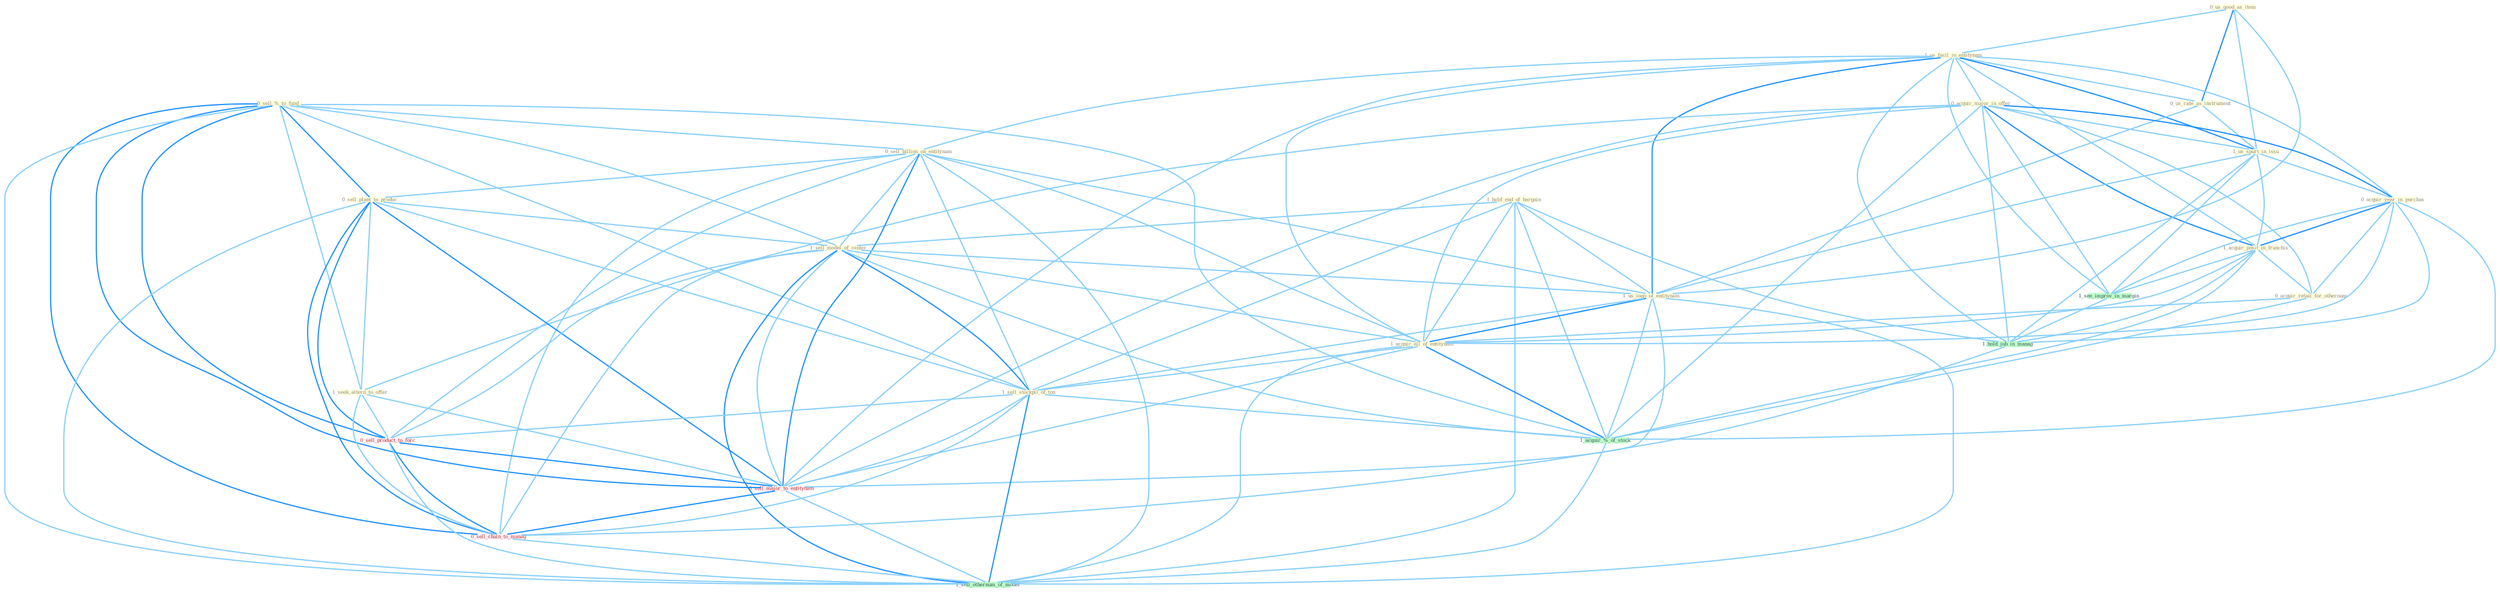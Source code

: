 Graph G{ 
    node
    [shape=polygon,style=filled,width=.5,height=.06,color="#BDFCC9",fixedsize=true,fontsize=4,
    fontcolor="#2f4f4f"];
    {node
    [color="#ffffe0", fontcolor="#8b7d6b"] "0_sell_%_to_fund " "0_us_good_as_item " "1_us_facil_in_entitynam " "0_us_rate_as_instrument " "0_acquir_major_in_offer " "1_us_spurt_in_issu " "1_hold_end_of_bargain " "0_sell_billion_on_entitynam " "0_sell_plant_to_produc " "0_acquir_year_in_purchas " "1_sell_model_of_center " "1_us_logo_of_entitynam " "1_acquir_posit_in_franchis " "1_seek_altern_to_offer " "0_acquir_retail_for_othernum " "1_acquir_all_of_entitynam " "1_sell_stockpil_of_ton "}
{node [color="#fff0f5", fontcolor="#b22222"] "0_sell_product_to_forc " "0_sell_major_to_entitynam " "0_sell_chain_to_manag "}
edge [color="#B0E2FF"];

	"0_sell_%_to_fund " -- "0_sell_billion_on_entitynam " [w="1", color="#87cefa" ];
	"0_sell_%_to_fund " -- "0_sell_plant_to_produc " [w="2", color="#1e90ff" , len=0.8];
	"0_sell_%_to_fund " -- "1_sell_model_of_center " [w="1", color="#87cefa" ];
	"0_sell_%_to_fund " -- "1_seek_altern_to_offer " [w="1", color="#87cefa" ];
	"0_sell_%_to_fund " -- "1_sell_stockpil_of_ton " [w="1", color="#87cefa" ];
	"0_sell_%_to_fund " -- "1_acquir_%_of_stock " [w="1", color="#87cefa" ];
	"0_sell_%_to_fund " -- "0_sell_product_to_forc " [w="2", color="#1e90ff" , len=0.8];
	"0_sell_%_to_fund " -- "0_sell_major_to_entitynam " [w="2", color="#1e90ff" , len=0.8];
	"0_sell_%_to_fund " -- "0_sell_chain_to_manag " [w="2", color="#1e90ff" , len=0.8];
	"0_sell_%_to_fund " -- "1_sell_othernum_of_model " [w="1", color="#87cefa" ];
	"0_us_good_as_item " -- "1_us_facil_in_entitynam " [w="1", color="#87cefa" ];
	"0_us_good_as_item " -- "0_us_rate_as_instrument " [w="2", color="#1e90ff" , len=0.8];
	"0_us_good_as_item " -- "1_us_spurt_in_issu " [w="1", color="#87cefa" ];
	"0_us_good_as_item " -- "1_us_logo_of_entitynam " [w="1", color="#87cefa" ];
	"1_us_facil_in_entitynam " -- "0_us_rate_as_instrument " [w="1", color="#87cefa" ];
	"1_us_facil_in_entitynam " -- "0_acquir_major_in_offer " [w="1", color="#87cefa" ];
	"1_us_facil_in_entitynam " -- "1_us_spurt_in_issu " [w="2", color="#1e90ff" , len=0.8];
	"1_us_facil_in_entitynam " -- "0_sell_billion_on_entitynam " [w="1", color="#87cefa" ];
	"1_us_facil_in_entitynam " -- "0_acquir_year_in_purchas " [w="1", color="#87cefa" ];
	"1_us_facil_in_entitynam " -- "1_us_logo_of_entitynam " [w="2", color="#1e90ff" , len=0.8];
	"1_us_facil_in_entitynam " -- "1_acquir_posit_in_franchis " [w="1", color="#87cefa" ];
	"1_us_facil_in_entitynam " -- "1_acquir_all_of_entitynam " [w="1", color="#87cefa" ];
	"1_us_facil_in_entitynam " -- "1_see_improv_in_margin " [w="1", color="#87cefa" ];
	"1_us_facil_in_entitynam " -- "1_hold_job_in_manag " [w="1", color="#87cefa" ];
	"1_us_facil_in_entitynam " -- "0_sell_major_to_entitynam " [w="1", color="#87cefa" ];
	"0_us_rate_as_instrument " -- "1_us_spurt_in_issu " [w="1", color="#87cefa" ];
	"0_us_rate_as_instrument " -- "1_us_logo_of_entitynam " [w="1", color="#87cefa" ];
	"0_acquir_major_in_offer " -- "1_us_spurt_in_issu " [w="1", color="#87cefa" ];
	"0_acquir_major_in_offer " -- "0_acquir_year_in_purchas " [w="2", color="#1e90ff" , len=0.8];
	"0_acquir_major_in_offer " -- "1_acquir_posit_in_franchis " [w="2", color="#1e90ff" , len=0.8];
	"0_acquir_major_in_offer " -- "1_seek_altern_to_offer " [w="1", color="#87cefa" ];
	"0_acquir_major_in_offer " -- "0_acquir_retail_for_othernum " [w="1", color="#87cefa" ];
	"0_acquir_major_in_offer " -- "1_acquir_all_of_entitynam " [w="1", color="#87cefa" ];
	"0_acquir_major_in_offer " -- "1_see_improv_in_margin " [w="1", color="#87cefa" ];
	"0_acquir_major_in_offer " -- "1_acquir_%_of_stock " [w="1", color="#87cefa" ];
	"0_acquir_major_in_offer " -- "1_hold_job_in_manag " [w="1", color="#87cefa" ];
	"0_acquir_major_in_offer " -- "0_sell_major_to_entitynam " [w="1", color="#87cefa" ];
	"1_us_spurt_in_issu " -- "0_acquir_year_in_purchas " [w="1", color="#87cefa" ];
	"1_us_spurt_in_issu " -- "1_us_logo_of_entitynam " [w="1", color="#87cefa" ];
	"1_us_spurt_in_issu " -- "1_acquir_posit_in_franchis " [w="1", color="#87cefa" ];
	"1_us_spurt_in_issu " -- "1_see_improv_in_margin " [w="1", color="#87cefa" ];
	"1_us_spurt_in_issu " -- "1_hold_job_in_manag " [w="1", color="#87cefa" ];
	"1_hold_end_of_bargain " -- "1_sell_model_of_center " [w="1", color="#87cefa" ];
	"1_hold_end_of_bargain " -- "1_us_logo_of_entitynam " [w="1", color="#87cefa" ];
	"1_hold_end_of_bargain " -- "1_acquir_all_of_entitynam " [w="1", color="#87cefa" ];
	"1_hold_end_of_bargain " -- "1_sell_stockpil_of_ton " [w="1", color="#87cefa" ];
	"1_hold_end_of_bargain " -- "1_acquir_%_of_stock " [w="1", color="#87cefa" ];
	"1_hold_end_of_bargain " -- "1_hold_job_in_manag " [w="1", color="#87cefa" ];
	"1_hold_end_of_bargain " -- "1_sell_othernum_of_model " [w="1", color="#87cefa" ];
	"0_sell_billion_on_entitynam " -- "0_sell_plant_to_produc " [w="1", color="#87cefa" ];
	"0_sell_billion_on_entitynam " -- "1_sell_model_of_center " [w="1", color="#87cefa" ];
	"0_sell_billion_on_entitynam " -- "1_us_logo_of_entitynam " [w="1", color="#87cefa" ];
	"0_sell_billion_on_entitynam " -- "1_acquir_all_of_entitynam " [w="1", color="#87cefa" ];
	"0_sell_billion_on_entitynam " -- "1_sell_stockpil_of_ton " [w="1", color="#87cefa" ];
	"0_sell_billion_on_entitynam " -- "0_sell_product_to_forc " [w="1", color="#87cefa" ];
	"0_sell_billion_on_entitynam " -- "0_sell_major_to_entitynam " [w="2", color="#1e90ff" , len=0.8];
	"0_sell_billion_on_entitynam " -- "0_sell_chain_to_manag " [w="1", color="#87cefa" ];
	"0_sell_billion_on_entitynam " -- "1_sell_othernum_of_model " [w="1", color="#87cefa" ];
	"0_sell_plant_to_produc " -- "1_sell_model_of_center " [w="1", color="#87cefa" ];
	"0_sell_plant_to_produc " -- "1_seek_altern_to_offer " [w="1", color="#87cefa" ];
	"0_sell_plant_to_produc " -- "1_sell_stockpil_of_ton " [w="1", color="#87cefa" ];
	"0_sell_plant_to_produc " -- "0_sell_product_to_forc " [w="2", color="#1e90ff" , len=0.8];
	"0_sell_plant_to_produc " -- "0_sell_major_to_entitynam " [w="2", color="#1e90ff" , len=0.8];
	"0_sell_plant_to_produc " -- "0_sell_chain_to_manag " [w="2", color="#1e90ff" , len=0.8];
	"0_sell_plant_to_produc " -- "1_sell_othernum_of_model " [w="1", color="#87cefa" ];
	"0_acquir_year_in_purchas " -- "1_acquir_posit_in_franchis " [w="2", color="#1e90ff" , len=0.8];
	"0_acquir_year_in_purchas " -- "0_acquir_retail_for_othernum " [w="1", color="#87cefa" ];
	"0_acquir_year_in_purchas " -- "1_acquir_all_of_entitynam " [w="1", color="#87cefa" ];
	"0_acquir_year_in_purchas " -- "1_see_improv_in_margin " [w="1", color="#87cefa" ];
	"0_acquir_year_in_purchas " -- "1_acquir_%_of_stock " [w="1", color="#87cefa" ];
	"0_acquir_year_in_purchas " -- "1_hold_job_in_manag " [w="1", color="#87cefa" ];
	"1_sell_model_of_center " -- "1_us_logo_of_entitynam " [w="1", color="#87cefa" ];
	"1_sell_model_of_center " -- "1_acquir_all_of_entitynam " [w="1", color="#87cefa" ];
	"1_sell_model_of_center " -- "1_sell_stockpil_of_ton " [w="2", color="#1e90ff" , len=0.8];
	"1_sell_model_of_center " -- "1_acquir_%_of_stock " [w="1", color="#87cefa" ];
	"1_sell_model_of_center " -- "0_sell_product_to_forc " [w="1", color="#87cefa" ];
	"1_sell_model_of_center " -- "0_sell_major_to_entitynam " [w="1", color="#87cefa" ];
	"1_sell_model_of_center " -- "0_sell_chain_to_manag " [w="1", color="#87cefa" ];
	"1_sell_model_of_center " -- "1_sell_othernum_of_model " [w="2", color="#1e90ff" , len=0.8];
	"1_us_logo_of_entitynam " -- "1_acquir_all_of_entitynam " [w="2", color="#1e90ff" , len=0.8];
	"1_us_logo_of_entitynam " -- "1_sell_stockpil_of_ton " [w="1", color="#87cefa" ];
	"1_us_logo_of_entitynam " -- "1_acquir_%_of_stock " [w="1", color="#87cefa" ];
	"1_us_logo_of_entitynam " -- "0_sell_major_to_entitynam " [w="1", color="#87cefa" ];
	"1_us_logo_of_entitynam " -- "1_sell_othernum_of_model " [w="1", color="#87cefa" ];
	"1_acquir_posit_in_franchis " -- "0_acquir_retail_for_othernum " [w="1", color="#87cefa" ];
	"1_acquir_posit_in_franchis " -- "1_acquir_all_of_entitynam " [w="1", color="#87cefa" ];
	"1_acquir_posit_in_franchis " -- "1_see_improv_in_margin " [w="1", color="#87cefa" ];
	"1_acquir_posit_in_franchis " -- "1_acquir_%_of_stock " [w="1", color="#87cefa" ];
	"1_acquir_posit_in_franchis " -- "1_hold_job_in_manag " [w="1", color="#87cefa" ];
	"1_seek_altern_to_offer " -- "0_sell_product_to_forc " [w="1", color="#87cefa" ];
	"1_seek_altern_to_offer " -- "0_sell_major_to_entitynam " [w="1", color="#87cefa" ];
	"1_seek_altern_to_offer " -- "0_sell_chain_to_manag " [w="1", color="#87cefa" ];
	"0_acquir_retail_for_othernum " -- "1_acquir_all_of_entitynam " [w="1", color="#87cefa" ];
	"0_acquir_retail_for_othernum " -- "1_acquir_%_of_stock " [w="1", color="#87cefa" ];
	"1_acquir_all_of_entitynam " -- "1_sell_stockpil_of_ton " [w="1", color="#87cefa" ];
	"1_acquir_all_of_entitynam " -- "1_acquir_%_of_stock " [w="2", color="#1e90ff" , len=0.8];
	"1_acquir_all_of_entitynam " -- "0_sell_major_to_entitynam " [w="1", color="#87cefa" ];
	"1_acquir_all_of_entitynam " -- "1_sell_othernum_of_model " [w="1", color="#87cefa" ];
	"1_sell_stockpil_of_ton " -- "1_acquir_%_of_stock " [w="1", color="#87cefa" ];
	"1_sell_stockpil_of_ton " -- "0_sell_product_to_forc " [w="1", color="#87cefa" ];
	"1_sell_stockpil_of_ton " -- "0_sell_major_to_entitynam " [w="1", color="#87cefa" ];
	"1_sell_stockpil_of_ton " -- "0_sell_chain_to_manag " [w="1", color="#87cefa" ];
	"1_sell_stockpil_of_ton " -- "1_sell_othernum_of_model " [w="2", color="#1e90ff" , len=0.8];
	"1_see_improv_in_margin " -- "1_hold_job_in_manag " [w="1", color="#87cefa" ];
	"1_acquir_%_of_stock " -- "1_sell_othernum_of_model " [w="1", color="#87cefa" ];
	"1_hold_job_in_manag " -- "0_sell_chain_to_manag " [w="1", color="#87cefa" ];
	"0_sell_product_to_forc " -- "0_sell_major_to_entitynam " [w="2", color="#1e90ff" , len=0.8];
	"0_sell_product_to_forc " -- "0_sell_chain_to_manag " [w="2", color="#1e90ff" , len=0.8];
	"0_sell_product_to_forc " -- "1_sell_othernum_of_model " [w="1", color="#87cefa" ];
	"0_sell_major_to_entitynam " -- "0_sell_chain_to_manag " [w="2", color="#1e90ff" , len=0.8];
	"0_sell_major_to_entitynam " -- "1_sell_othernum_of_model " [w="1", color="#87cefa" ];
	"0_sell_chain_to_manag " -- "1_sell_othernum_of_model " [w="1", color="#87cefa" ];
}
